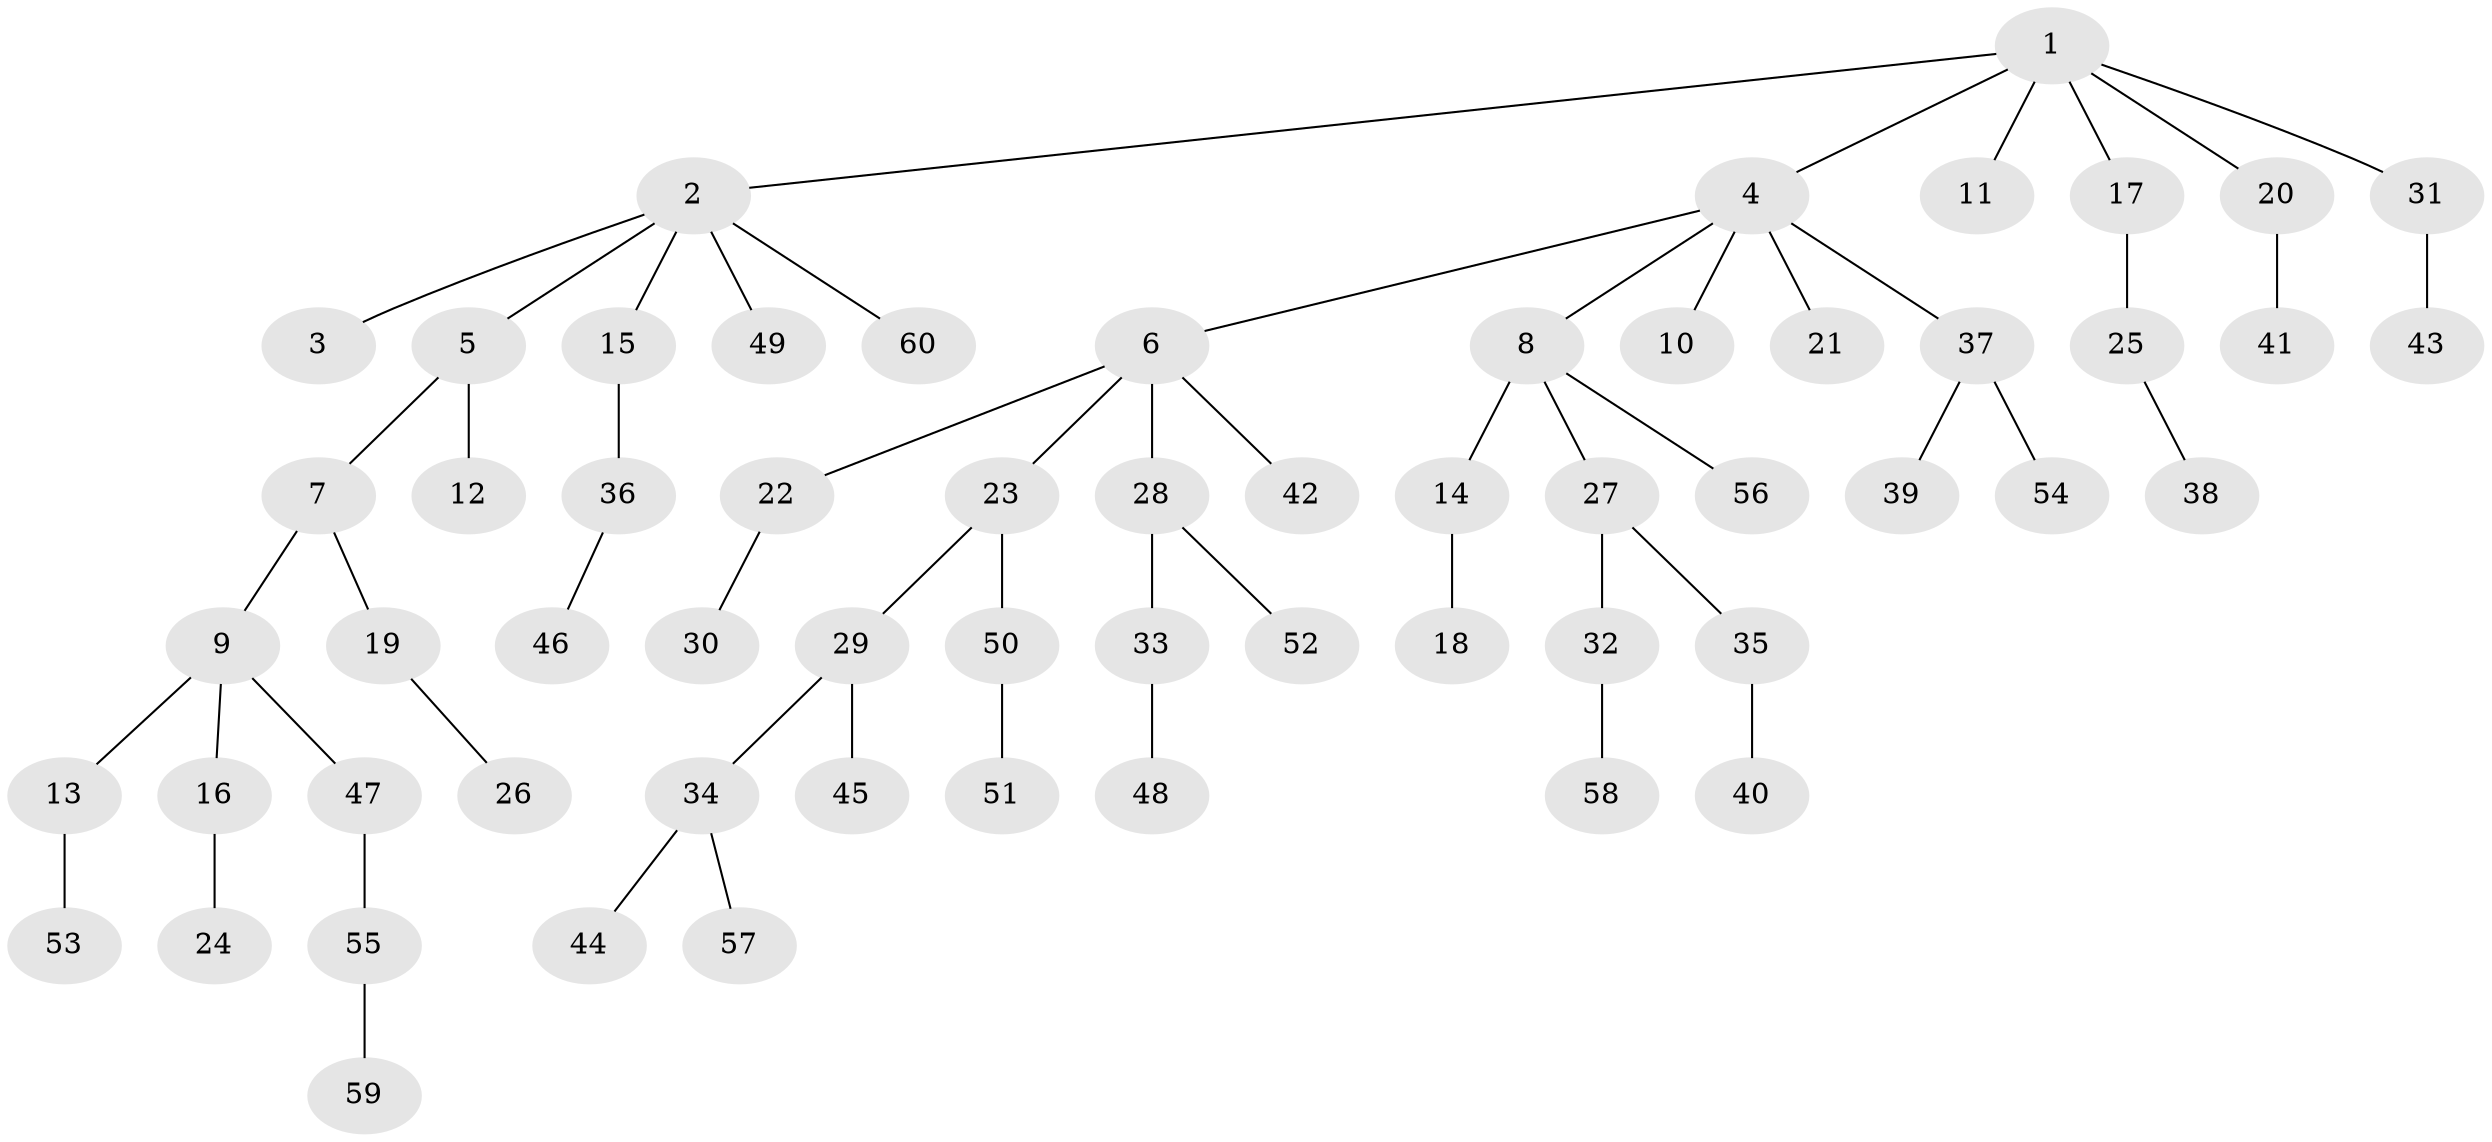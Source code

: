 // Generated by graph-tools (version 1.1) at 2025/15/03/09/25 04:15:36]
// undirected, 60 vertices, 59 edges
graph export_dot {
graph [start="1"]
  node [color=gray90,style=filled];
  1;
  2;
  3;
  4;
  5;
  6;
  7;
  8;
  9;
  10;
  11;
  12;
  13;
  14;
  15;
  16;
  17;
  18;
  19;
  20;
  21;
  22;
  23;
  24;
  25;
  26;
  27;
  28;
  29;
  30;
  31;
  32;
  33;
  34;
  35;
  36;
  37;
  38;
  39;
  40;
  41;
  42;
  43;
  44;
  45;
  46;
  47;
  48;
  49;
  50;
  51;
  52;
  53;
  54;
  55;
  56;
  57;
  58;
  59;
  60;
  1 -- 2;
  1 -- 4;
  1 -- 11;
  1 -- 17;
  1 -- 20;
  1 -- 31;
  2 -- 3;
  2 -- 5;
  2 -- 15;
  2 -- 49;
  2 -- 60;
  4 -- 6;
  4 -- 8;
  4 -- 10;
  4 -- 21;
  4 -- 37;
  5 -- 7;
  5 -- 12;
  6 -- 22;
  6 -- 23;
  6 -- 28;
  6 -- 42;
  7 -- 9;
  7 -- 19;
  8 -- 14;
  8 -- 27;
  8 -- 56;
  9 -- 13;
  9 -- 16;
  9 -- 47;
  13 -- 53;
  14 -- 18;
  15 -- 36;
  16 -- 24;
  17 -- 25;
  19 -- 26;
  20 -- 41;
  22 -- 30;
  23 -- 29;
  23 -- 50;
  25 -- 38;
  27 -- 32;
  27 -- 35;
  28 -- 33;
  28 -- 52;
  29 -- 34;
  29 -- 45;
  31 -- 43;
  32 -- 58;
  33 -- 48;
  34 -- 44;
  34 -- 57;
  35 -- 40;
  36 -- 46;
  37 -- 39;
  37 -- 54;
  47 -- 55;
  50 -- 51;
  55 -- 59;
}
